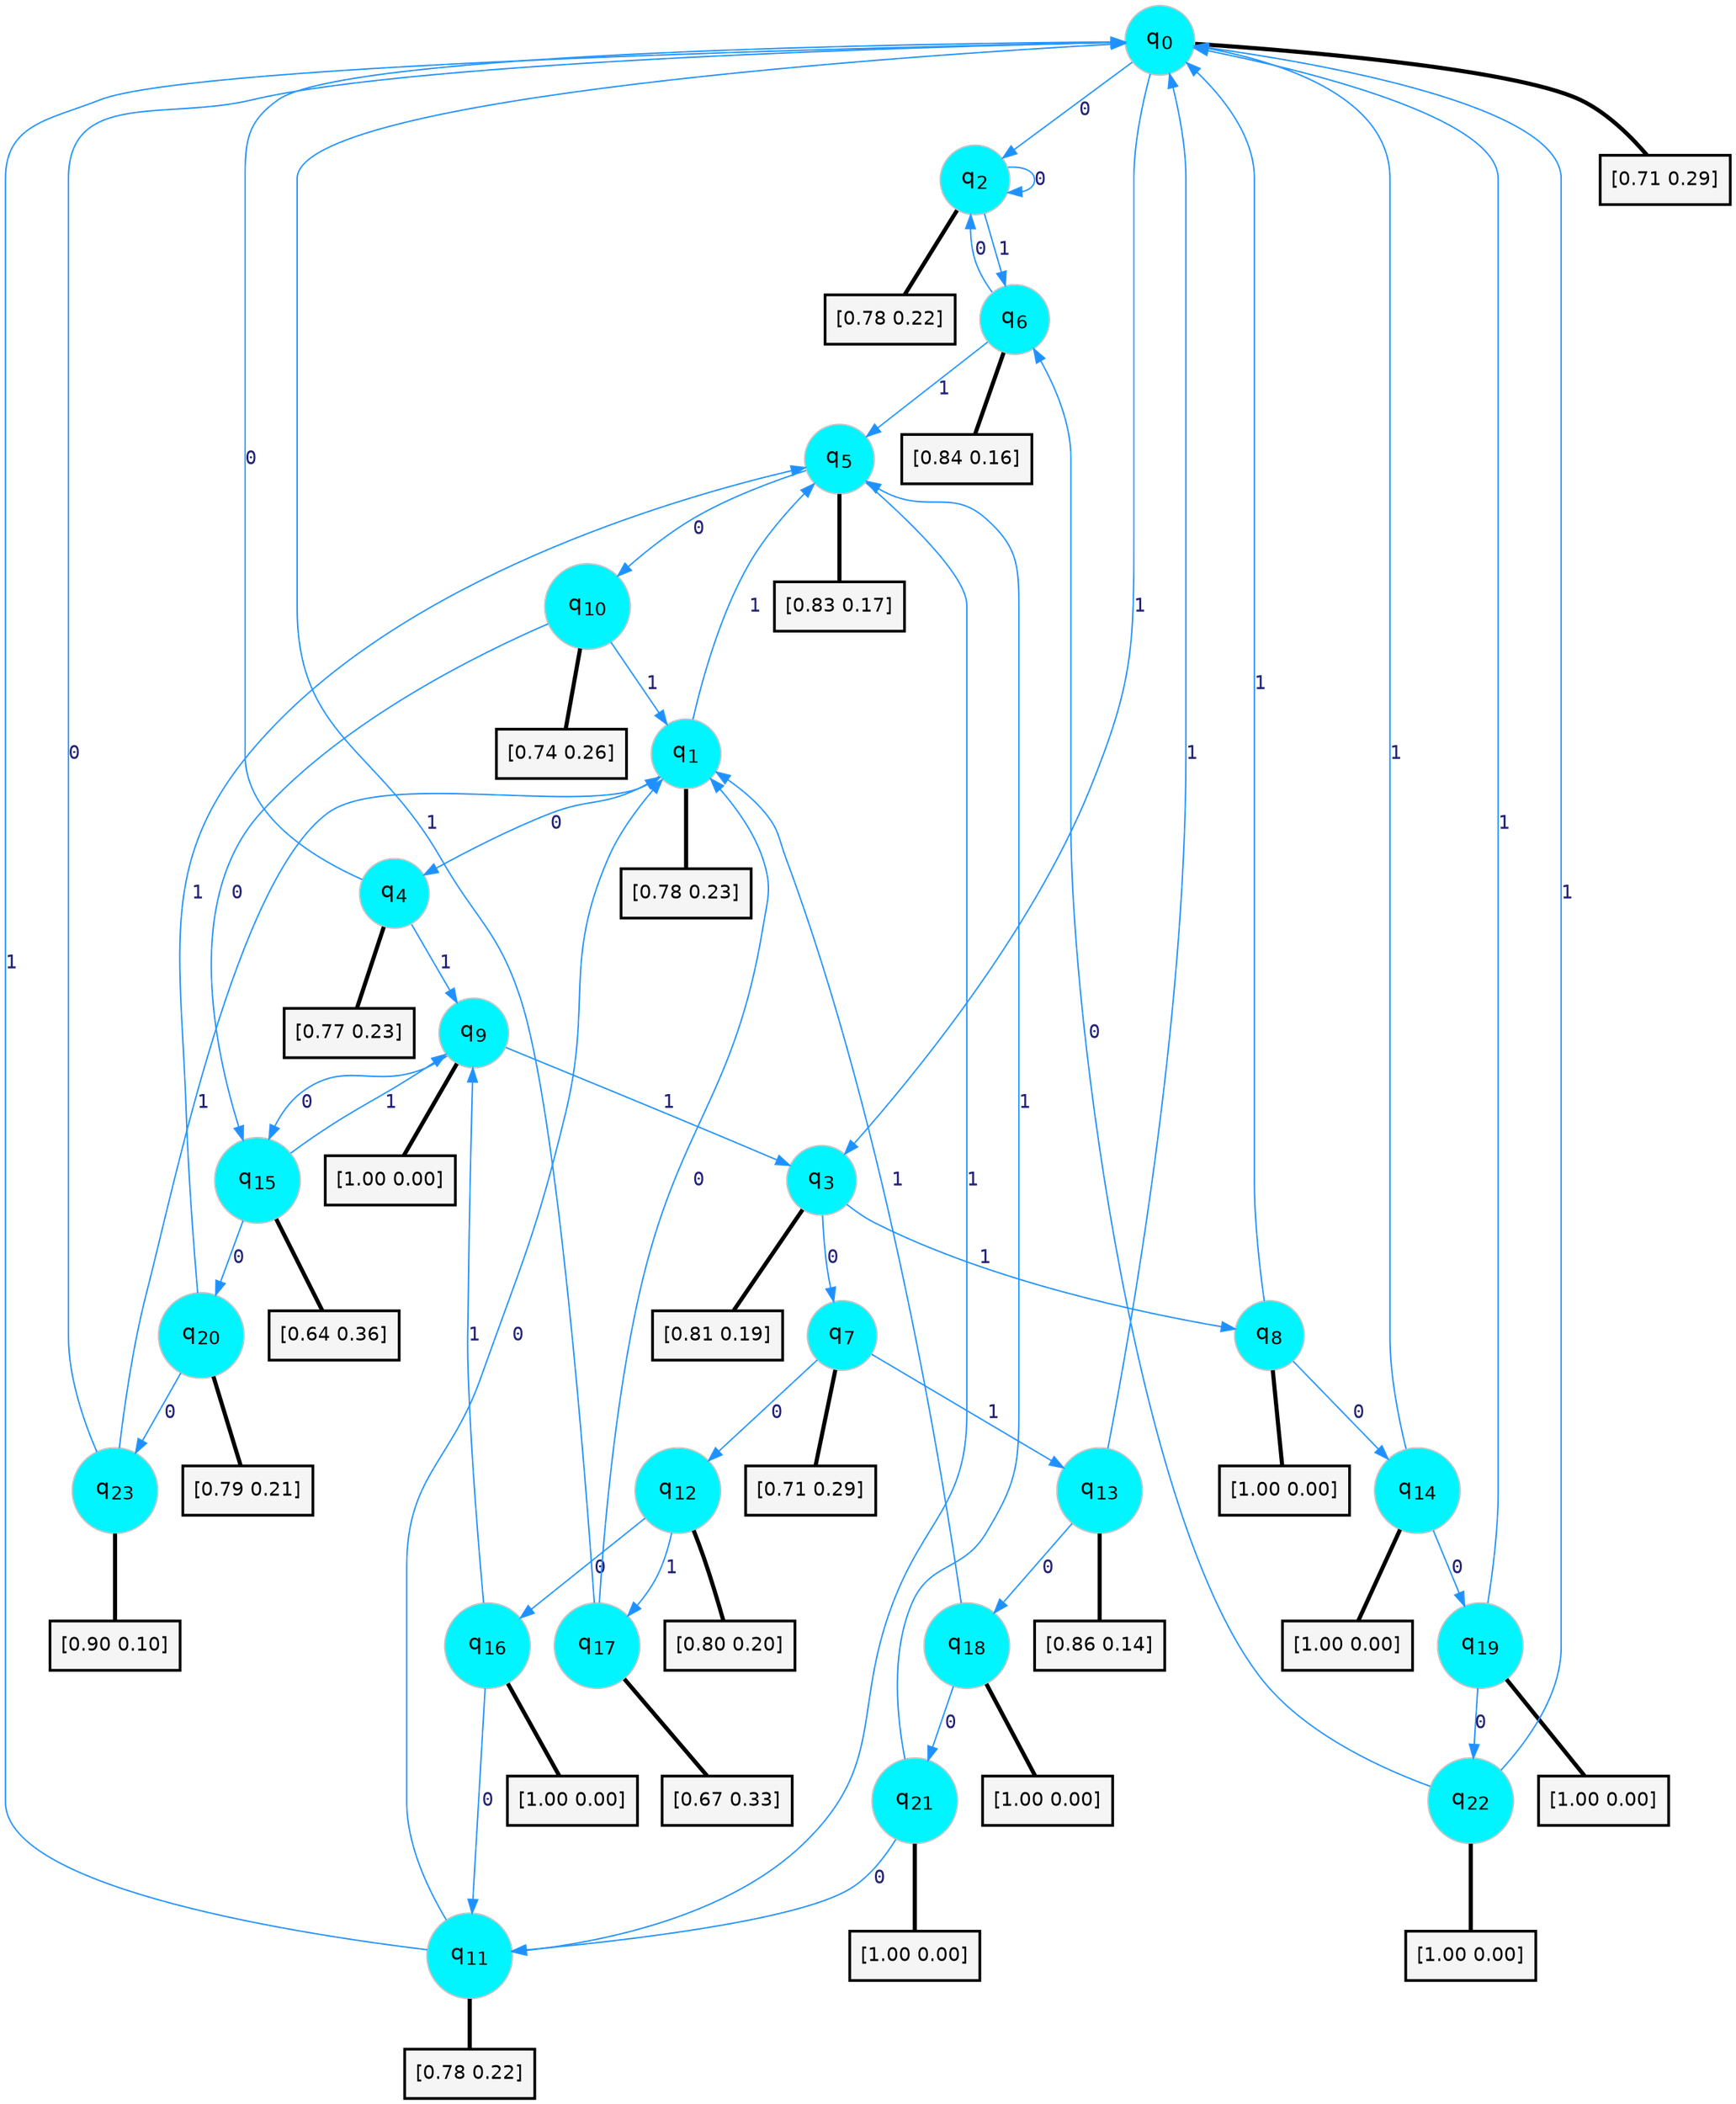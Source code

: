 digraph G {
graph [
bgcolor=transparent, dpi=300, rankdir=TD, size="40,25"];
node [
color=gray, fillcolor=turquoise1, fontcolor=black, fontname=Helvetica, fontsize=16, fontweight=bold, shape=circle, style=filled];
edge [
arrowsize=1, color=dodgerblue1, fontcolor=midnightblue, fontname=courier, fontweight=bold, penwidth=1, style=solid, weight=20];
0[label=<q<SUB>0</SUB>>];
1[label=<q<SUB>1</SUB>>];
2[label=<q<SUB>2</SUB>>];
3[label=<q<SUB>3</SUB>>];
4[label=<q<SUB>4</SUB>>];
5[label=<q<SUB>5</SUB>>];
6[label=<q<SUB>6</SUB>>];
7[label=<q<SUB>7</SUB>>];
8[label=<q<SUB>8</SUB>>];
9[label=<q<SUB>9</SUB>>];
10[label=<q<SUB>10</SUB>>];
11[label=<q<SUB>11</SUB>>];
12[label=<q<SUB>12</SUB>>];
13[label=<q<SUB>13</SUB>>];
14[label=<q<SUB>14</SUB>>];
15[label=<q<SUB>15</SUB>>];
16[label=<q<SUB>16</SUB>>];
17[label=<q<SUB>17</SUB>>];
18[label=<q<SUB>18</SUB>>];
19[label=<q<SUB>19</SUB>>];
20[label=<q<SUB>20</SUB>>];
21[label=<q<SUB>21</SUB>>];
22[label=<q<SUB>22</SUB>>];
23[label=<q<SUB>23</SUB>>];
24[label="[0.71 0.29]", shape=box,fontcolor=black, fontname=Helvetica, fontsize=14, penwidth=2, fillcolor=whitesmoke,color=black];
25[label="[0.78 0.23]", shape=box,fontcolor=black, fontname=Helvetica, fontsize=14, penwidth=2, fillcolor=whitesmoke,color=black];
26[label="[0.78 0.22]", shape=box,fontcolor=black, fontname=Helvetica, fontsize=14, penwidth=2, fillcolor=whitesmoke,color=black];
27[label="[0.81 0.19]", shape=box,fontcolor=black, fontname=Helvetica, fontsize=14, penwidth=2, fillcolor=whitesmoke,color=black];
28[label="[0.77 0.23]", shape=box,fontcolor=black, fontname=Helvetica, fontsize=14, penwidth=2, fillcolor=whitesmoke,color=black];
29[label="[0.83 0.17]", shape=box,fontcolor=black, fontname=Helvetica, fontsize=14, penwidth=2, fillcolor=whitesmoke,color=black];
30[label="[0.84 0.16]", shape=box,fontcolor=black, fontname=Helvetica, fontsize=14, penwidth=2, fillcolor=whitesmoke,color=black];
31[label="[0.71 0.29]", shape=box,fontcolor=black, fontname=Helvetica, fontsize=14, penwidth=2, fillcolor=whitesmoke,color=black];
32[label="[1.00 0.00]", shape=box,fontcolor=black, fontname=Helvetica, fontsize=14, penwidth=2, fillcolor=whitesmoke,color=black];
33[label="[1.00 0.00]", shape=box,fontcolor=black, fontname=Helvetica, fontsize=14, penwidth=2, fillcolor=whitesmoke,color=black];
34[label="[0.74 0.26]", shape=box,fontcolor=black, fontname=Helvetica, fontsize=14, penwidth=2, fillcolor=whitesmoke,color=black];
35[label="[0.78 0.22]", shape=box,fontcolor=black, fontname=Helvetica, fontsize=14, penwidth=2, fillcolor=whitesmoke,color=black];
36[label="[0.80 0.20]", shape=box,fontcolor=black, fontname=Helvetica, fontsize=14, penwidth=2, fillcolor=whitesmoke,color=black];
37[label="[0.86 0.14]", shape=box,fontcolor=black, fontname=Helvetica, fontsize=14, penwidth=2, fillcolor=whitesmoke,color=black];
38[label="[1.00 0.00]", shape=box,fontcolor=black, fontname=Helvetica, fontsize=14, penwidth=2, fillcolor=whitesmoke,color=black];
39[label="[0.64 0.36]", shape=box,fontcolor=black, fontname=Helvetica, fontsize=14, penwidth=2, fillcolor=whitesmoke,color=black];
40[label="[1.00 0.00]", shape=box,fontcolor=black, fontname=Helvetica, fontsize=14, penwidth=2, fillcolor=whitesmoke,color=black];
41[label="[0.67 0.33]", shape=box,fontcolor=black, fontname=Helvetica, fontsize=14, penwidth=2, fillcolor=whitesmoke,color=black];
42[label="[1.00 0.00]", shape=box,fontcolor=black, fontname=Helvetica, fontsize=14, penwidth=2, fillcolor=whitesmoke,color=black];
43[label="[1.00 0.00]", shape=box,fontcolor=black, fontname=Helvetica, fontsize=14, penwidth=2, fillcolor=whitesmoke,color=black];
44[label="[0.79 0.21]", shape=box,fontcolor=black, fontname=Helvetica, fontsize=14, penwidth=2, fillcolor=whitesmoke,color=black];
45[label="[1.00 0.00]", shape=box,fontcolor=black, fontname=Helvetica, fontsize=14, penwidth=2, fillcolor=whitesmoke,color=black];
46[label="[1.00 0.00]", shape=box,fontcolor=black, fontname=Helvetica, fontsize=14, penwidth=2, fillcolor=whitesmoke,color=black];
47[label="[0.90 0.10]", shape=box,fontcolor=black, fontname=Helvetica, fontsize=14, penwidth=2, fillcolor=whitesmoke,color=black];
0->2 [label=0];
0->3 [label=1];
0->24 [arrowhead=none, penwidth=3,color=black];
1->4 [label=0];
1->5 [label=1];
1->25 [arrowhead=none, penwidth=3,color=black];
2->2 [label=0];
2->6 [label=1];
2->26 [arrowhead=none, penwidth=3,color=black];
3->7 [label=0];
3->8 [label=1];
3->27 [arrowhead=none, penwidth=3,color=black];
4->0 [label=0];
4->9 [label=1];
4->28 [arrowhead=none, penwidth=3,color=black];
5->10 [label=0];
5->11 [label=1];
5->29 [arrowhead=none, penwidth=3,color=black];
6->2 [label=0];
6->5 [label=1];
6->30 [arrowhead=none, penwidth=3,color=black];
7->12 [label=0];
7->13 [label=1];
7->31 [arrowhead=none, penwidth=3,color=black];
8->14 [label=0];
8->0 [label=1];
8->32 [arrowhead=none, penwidth=3,color=black];
9->15 [label=0];
9->3 [label=1];
9->33 [arrowhead=none, penwidth=3,color=black];
10->15 [label=0];
10->1 [label=1];
10->34 [arrowhead=none, penwidth=3,color=black];
11->1 [label=0];
11->0 [label=1];
11->35 [arrowhead=none, penwidth=3,color=black];
12->16 [label=0];
12->17 [label=1];
12->36 [arrowhead=none, penwidth=3,color=black];
13->18 [label=0];
13->0 [label=1];
13->37 [arrowhead=none, penwidth=3,color=black];
14->19 [label=0];
14->0 [label=1];
14->38 [arrowhead=none, penwidth=3,color=black];
15->20 [label=0];
15->9 [label=1];
15->39 [arrowhead=none, penwidth=3,color=black];
16->11 [label=0];
16->9 [label=1];
16->40 [arrowhead=none, penwidth=3,color=black];
17->1 [label=0];
17->0 [label=1];
17->41 [arrowhead=none, penwidth=3,color=black];
18->21 [label=0];
18->1 [label=1];
18->42 [arrowhead=none, penwidth=3,color=black];
19->22 [label=0];
19->0 [label=1];
19->43 [arrowhead=none, penwidth=3,color=black];
20->23 [label=0];
20->5 [label=1];
20->44 [arrowhead=none, penwidth=3,color=black];
21->11 [label=0];
21->5 [label=1];
21->45 [arrowhead=none, penwidth=3,color=black];
22->6 [label=0];
22->0 [label=1];
22->46 [arrowhead=none, penwidth=3,color=black];
23->0 [label=0];
23->1 [label=1];
23->47 [arrowhead=none, penwidth=3,color=black];
}
